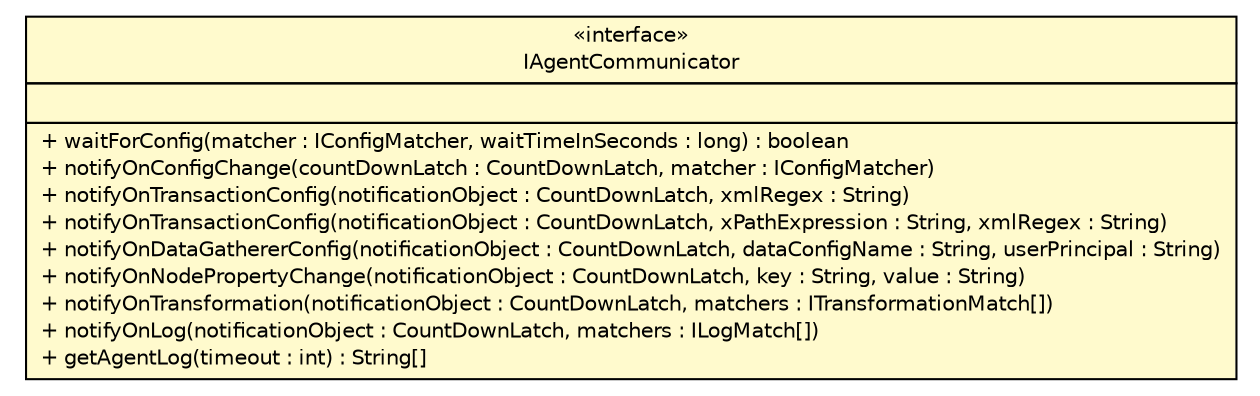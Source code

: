 #!/usr/local/bin/dot
#
# Class diagram 
# Generated by UMLGraph version 5.4 (http://www.umlgraph.org/)
#

digraph G {
	edge [fontname="Helvetica",fontsize=10,labelfontname="Helvetica",labelfontsize=10];
	node [fontname="Helvetica",fontsize=10,shape=plaintext];
	nodesep=0.25;
	ranksep=0.5;
	// com.appdynamics.apm.appagent.api.debug.IAgentCommunicator
	c39 [label=<<table title="com.appdynamics.apm.appagent.api.debug.IAgentCommunicator" border="0" cellborder="1" cellspacing="0" cellpadding="2" port="p" bgcolor="lemonChiffon" href="./IAgentCommunicator.html">
		<tr><td><table border="0" cellspacing="0" cellpadding="1">
<tr><td align="center" balign="center"> &#171;interface&#187; </td></tr>
<tr><td align="center" balign="center"> IAgentCommunicator </td></tr>
		</table></td></tr>
		<tr><td><table border="0" cellspacing="0" cellpadding="1">
<tr><td align="left" balign="left">  </td></tr>
		</table></td></tr>
		<tr><td><table border="0" cellspacing="0" cellpadding="1">
<tr><td align="left" balign="left"> + waitForConfig(matcher : IConfigMatcher, waitTimeInSeconds : long) : boolean </td></tr>
<tr><td align="left" balign="left"> + notifyOnConfigChange(countDownLatch : CountDownLatch, matcher : IConfigMatcher) </td></tr>
<tr><td align="left" balign="left"> + notifyOnTransactionConfig(notificationObject : CountDownLatch, xmlRegex : String) </td></tr>
<tr><td align="left" balign="left"> + notifyOnTransactionConfig(notificationObject : CountDownLatch, xPathExpression : String, xmlRegex : String) </td></tr>
<tr><td align="left" balign="left"> + notifyOnDataGathererConfig(notificationObject : CountDownLatch, dataConfigName : String, userPrincipal : String) </td></tr>
<tr><td align="left" balign="left"> + notifyOnNodePropertyChange(notificationObject : CountDownLatch, key : String, value : String) </td></tr>
<tr><td align="left" balign="left"> + notifyOnTransformation(notificationObject : CountDownLatch, matchers : ITransformationMatch[]) </td></tr>
<tr><td align="left" balign="left"> + notifyOnLog(notificationObject : CountDownLatch, matchers : ILogMatch[]) </td></tr>
<tr><td align="left" balign="left"> + getAgentLog(timeout : int) : String[] </td></tr>
		</table></td></tr>
		</table>>, URL="./IAgentCommunicator.html", fontname="Helvetica", fontcolor="black", fontsize=10.0];
}

